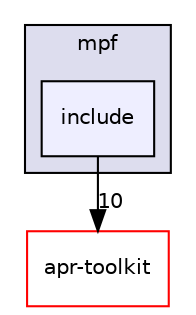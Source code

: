 digraph "include" {
  compound=true
  node [ fontsize="10", fontname="Helvetica"];
  edge [ labelfontsize="10", labelfontname="Helvetica"];
  subgraph clusterdir_342be8fa773ff0594874056fe107febd {
    graph [ bgcolor="#ddddee", pencolor="black", label="mpf" fontname="Helvetica", fontsize="10", URL="dir_342be8fa773ff0594874056fe107febd.html"]
  dir_3c1f389eca1f441ba1c98a8d099f902a [shape=box, label="include", style="filled", fillcolor="#eeeeff", pencolor="black", URL="dir_3c1f389eca1f441ba1c98a8d099f902a.html"];
  }
  dir_995e6b30ef7b7f0b2dec48039971ec97 [shape=box label="apr-toolkit" fillcolor="white" style="filled" color="red" URL="dir_995e6b30ef7b7f0b2dec48039971ec97.html"];
  dir_3c1f389eca1f441ba1c98a8d099f902a->dir_995e6b30ef7b7f0b2dec48039971ec97 [headlabel="10", labeldistance=1.5 headhref="dir_000011_000001.html"];
}
